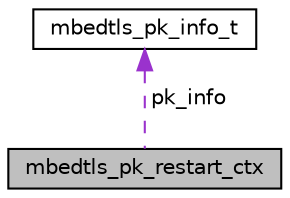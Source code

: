 digraph "mbedtls_pk_restart_ctx"
{
 // LATEX_PDF_SIZE
  edge [fontname="Helvetica",fontsize="10",labelfontname="Helvetica",labelfontsize="10"];
  node [fontname="Helvetica",fontsize="10",shape=record];
  Node1 [label="mbedtls_pk_restart_ctx",height=0.2,width=0.4,color="black", fillcolor="grey75", style="filled", fontcolor="black",tooltip="Context for resuming operations."];
  Node2 -> Node1 [dir="back",color="darkorchid3",fontsize="10",style="dashed",label=" pk_info" ,fontname="Helvetica"];
  Node2 [label="mbedtls_pk_info_t",height=0.2,width=0.4,color="black", fillcolor="white", style="filled",URL="$df/d36/structmbedtls__pk__info__t.html",tooltip=" "];
}
